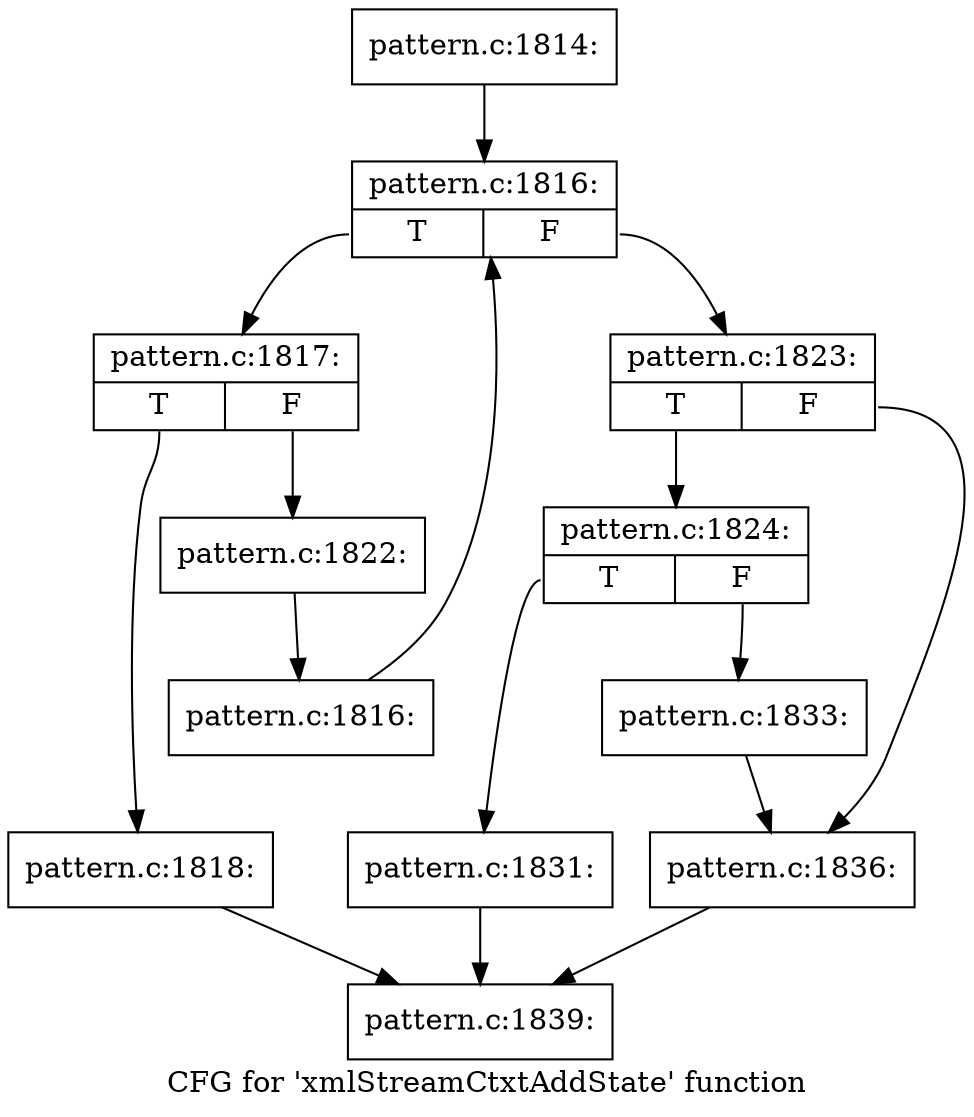 digraph "CFG for 'xmlStreamCtxtAddState' function" {
	label="CFG for 'xmlStreamCtxtAddState' function";

	Node0x55c8a1154f60 [shape=record,label="{pattern.c:1814:}"];
	Node0x55c8a1154f60 -> Node0x55c8a1176120;
	Node0x55c8a1176120 [shape=record,label="{pattern.c:1816:|{<s0>T|<s1>F}}"];
	Node0x55c8a1176120:s0 -> Node0x55c8a1176400;
	Node0x55c8a1176120:s1 -> Node0x55c8a1175f80;
	Node0x55c8a1176400 [shape=record,label="{pattern.c:1817:|{<s0>T|<s1>F}}"];
	Node0x55c8a1176400:s0 -> Node0x55c8a1176830;
	Node0x55c8a1176400:s1 -> Node0x55c8a1176880;
	Node0x55c8a1176830 [shape=record,label="{pattern.c:1818:}"];
	Node0x55c8a1176830 -> Node0x55c8a1154fb0;
	Node0x55c8a1176880 [shape=record,label="{pattern.c:1822:}"];
	Node0x55c8a1176880 -> Node0x55c8a1176370;
	Node0x55c8a1176370 [shape=record,label="{pattern.c:1816:}"];
	Node0x55c8a1176370 -> Node0x55c8a1176120;
	Node0x55c8a1175f80 [shape=record,label="{pattern.c:1823:|{<s0>T|<s1>F}}"];
	Node0x55c8a1175f80:s0 -> Node0x55c8a1177ec0;
	Node0x55c8a1175f80:s1 -> Node0x55c8a1177f10;
	Node0x55c8a1177ec0 [shape=record,label="{pattern.c:1824:|{<s0>T|<s1>F}}"];
	Node0x55c8a1177ec0:s0 -> Node0x55c8a117a1c0;
	Node0x55c8a1177ec0:s1 -> Node0x55c8a117a210;
	Node0x55c8a117a1c0 [shape=record,label="{pattern.c:1831:}"];
	Node0x55c8a117a1c0 -> Node0x55c8a1154fb0;
	Node0x55c8a117a210 [shape=record,label="{pattern.c:1833:}"];
	Node0x55c8a117a210 -> Node0x55c8a1177f10;
	Node0x55c8a1177f10 [shape=record,label="{pattern.c:1836:}"];
	Node0x55c8a1177f10 -> Node0x55c8a1154fb0;
	Node0x55c8a1154fb0 [shape=record,label="{pattern.c:1839:}"];
}
